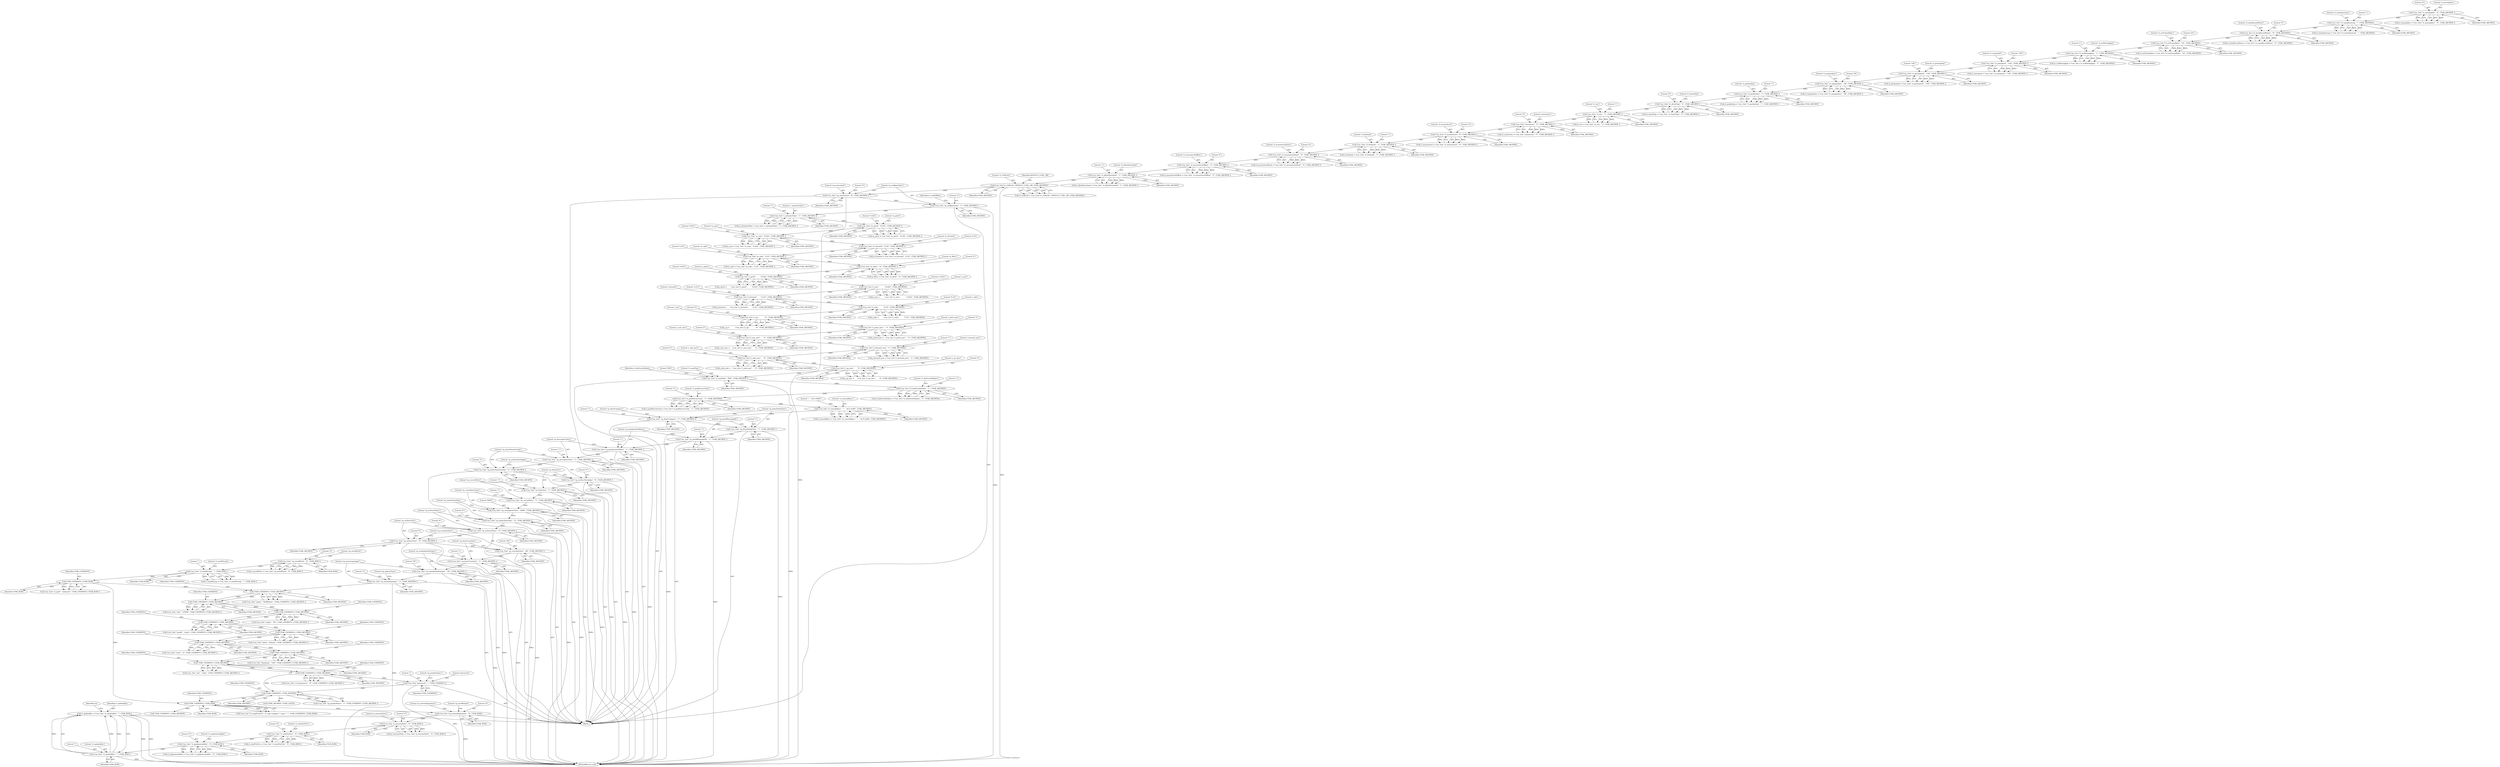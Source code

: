 digraph "0_OpenJK_b6ff2bcb1e4e6976d61e316175c6d7c99860fe20@API" {
"1000851" [label="(Call,cl_updatefiles = Cvar_Get( \"cl_updatefiles\", \"\", CVAR_ROM ))"];
"1000853" [label="(Call,Cvar_Get( \"cl_updatefiles\", \"\", CVAR_ROM ))"];
"1000847" [label="(Call,Cvar_Get( \"cl_updateavailable\", \"0\", CVAR_ROM ))"];
"1000829" [label="(Call,Cvar_Get( \"cl_waitForFire\", \"0\", CVAR_ROM ))"];
"1000823" [label="(Call,Cvar_Get( \"g_missionStats\", \"0\", CVAR_ROM ))"];
"1000811" [label="(Call,Cvar_Get (\"cg_stereoSeparation\", \"0\", CVAR_ROM))"];
"1000798" [label="(Call,CVAR_USERINFO | CVAR_ROM)"];
"1000718" [label="(Call,CVAR_USERINFO | CVAR_ARCHIVE)"];
"1000711" [label="(Call,Cvar_Get( \"password\", \"\", CVAR_USERINFO ))"];
"1000708" [label="(Call,CVAR_USERINFO | CVAR_ARCHIVE)"];
"1000702" [label="(Call,CVAR_USERINFO | CVAR_ARCHIVE)"];
"1000696" [label="(Call,CVAR_USERINFO | CVAR_ARCHIVE)"];
"1000690" [label="(Call,CVAR_USERINFO | CVAR_ARCHIVE)"];
"1000684" [label="(Call,CVAR_USERINFO | CVAR_ARCHIVE)"];
"1000678" [label="(Call,CVAR_USERINFO | CVAR_ARCHIVE)"];
"1000672" [label="(Call,CVAR_USERINFO | CVAR_ARCHIVE)"];
"1000666" [label="(Call,CVAR_USERINFO | CVAR_ARCHIVE)"];
"1000658" [label="(Call,CVAR_USERINFO | CVAR_ARCHIVE)"];
"1000552" [label="(Call,CVAR_USERINFO | CVAR_ROM)"];
"1000533" [label="(Call,Cvar_Get( \"cl_motdString\", \"\", CVAR_ROM ))"];
"1000396" [label="(Call,Cvar_Get( \"cg_recoilPitch\", \"0\", CVAR_ROM ))"];
"1000631" [label="(Call,Cvar_Get( \"cg_zoomstepsniper\", \"2\", CVAR_ARCHIVE ))"];
"1000627" [label="(Call,Cvar_Get( \"cg_zoomDefaultSniper\", \"20\", CVAR_ARCHIVE ))"];
"1000623" [label="(Call,Cvar_Get( \"cg_drawCrosshair\", \"1\", CVAR_ARCHIVE ))"];
"1000619" [label="(Call,Cvar_Get( \"cg_crosshairSize\", \"48\", CVAR_ARCHIVE ))"];
"1000615" [label="(Call,Cvar_Get( \"cg_noVoiceText\", \"0\", CVAR_ARCHIVE ))"];
"1000611" [label="(Call,Cvar_Get( \"cg_noVoiceChats\", \"0\", CVAR_ARCHIVE ))"];
"1000607" [label="(Call,Cvar_Get( \"cg_teamChatsOnly\", \"0\", CVAR_ARCHIVE ))"];
"1000603" [label="(Call,Cvar_Get( \"cg_voiceSpriteTime\", \"6000\", CVAR_ARCHIVE ))"];
"1000599" [label="(Call,Cvar_Get( \"cg_cursorHints\", \"1\", CVAR_ARCHIVE ))"];
"1000595" [label="(Call,Cvar_Get( \"cg_drawGun\", \"1\", CVAR_ARCHIVE ))"];
"1000591" [label="(Call,Cvar_Get( \"cg_uselessNostalgia\", \"0\", CVAR_ARCHIVE ))"];
"1000587" [label="(Call,Cvar_Get( \"cg_drawTeamOverlay\", \"2\", CVAR_ARCHIVE ))"];
"1000583" [label="(Call,Cvar_Get( \"cg_descriptiveText\", \"1\", CVAR_ARCHIVE ))"];
"1000579" [label="(Call,Cvar_Get( \"cg_popupLimboMenu\", \"1\", CVAR_ARCHIVE ))"];
"1000575" [label="(Call,Cvar_Get( \"cg_quickMessageAlt\", \"1\", CVAR_ARCHIVE ))"];
"1000571" [label="(Call,Cvar_Get( \"cg_drawNotifyText\", \"1\", CVAR_ARCHIVE ))"];
"1000567" [label="(Call,Cvar_Get( \"cg_drawCompass\", \"1\", CVAR_ARCHIVE ))"];
"1000563" [label="(Call,Cvar_Get( \"cl_consoleKeys\", \"~ ` 0x7e 0x60\", CVAR_ARCHIVE))"];
"1000557" [label="(Call,Cvar_Get (\"cl_guidServerUniq\", \"1\", CVAR_ARCHIVE))"];
"1000543" [label="(Call,Cvar_Get (\"cl_lanForcePackets\", \"1\", CVAR_ARCHIVE))"];
"1000537" [label="(Call,Cvar_Get( \"cl_maxPing\", \"800\", CVAR_ARCHIVE ))"];
"1000492" [label="(Call,Cvar_Get (\"j_up_axis\",      \"4\", CVAR_ARCHIVE))"];
"1000486" [label="(Call,Cvar_Get (\"j_side_axis\",    \"0\", CVAR_ARCHIVE))"];
"1000480" [label="(Call,Cvar_Get (\"j_forward_axis\", \"1\", CVAR_ARCHIVE))"];
"1000474" [label="(Call,Cvar_Get (\"j_yaw_axis\",     \"2\", CVAR_ARCHIVE))"];
"1000468" [label="(Call,Cvar_Get (\"j_pitch_axis\",   \"3\", CVAR_ARCHIVE))"];
"1000462" [label="(Call,Cvar_Get (\"j_up\",           \"0\", CVAR_ARCHIVE))"];
"1000456" [label="(Call,Cvar_Get (\"j_side\",         \"0.25\", CVAR_ARCHIVE))"];
"1000450" [label="(Call,Cvar_Get (\"j_forward\",      \"-0.25\", CVAR_ARCHIVE))"];
"1000444" [label="(Call,Cvar_Get (\"j_yaw\",          \"-0.022\", CVAR_ARCHIVE))"];
"1000438" [label="(Call,Cvar_Get (\"j_pitch\",        \"0.022\", CVAR_ARCHIVE))"];
"1000432" [label="(Call,Cvar_Get( \"m_filter\", \"0\", CVAR_ARCHIVE ))"];
"1000426" [label="(Call,Cvar_Get( \"m_side\", \"0.25\", CVAR_ARCHIVE ))"];
"1000420" [label="(Call,Cvar_Get( \"m_forward\", \"0.25\", CVAR_ARCHIVE ))"];
"1000414" [label="(Call,Cvar_Get( \"m_yaw\", \"0.022\", CVAR_ARCHIVE ))"];
"1000408" [label="(Call,Cvar_Get( \"m_pitch\", \"0.022\", CVAR_ARCHIVE ))"];
"1000384" [label="(Call,Cvar_Get( \"r_inGameVideo\", \"1\", CVAR_ARCHIVE ))"];
"1000372" [label="(Call,Cvar_Get( \"cg_wolfparticles\", \"1\", CVAR_ARCHIVE ))"];
"1000368" [label="(Call,Cvar_Get( \"cg_autoswitch\", \"0\", CVAR_ARCHIVE ))"];
"1000364" [label="(Call,Cvar_Get(\"cl_cURLLib\", DEFAULT_CURL_LIB, CVAR_ARCHIVE))"];
"1000358" [label="(Call,Cvar_Get( \"cl_allowDownload\", \"1\", CVAR_ARCHIVE ))"];
"1000341" [label="(Call,Cvar_Get( \"cl_mouseAccelOffset\", \"5\", CVAR_ARCHIVE ))"];
"1000335" [label="(Call,Cvar_Get( \"cl_mouseAccelStyle\", \"0\", CVAR_ARCHIVE ))"];
"1000329" [label="(Call,Cvar_Get( \"cl_freelook\", \"1\", CVAR_ARCHIVE ))"];
"1000323" [label="(Call,Cvar_Get( \"cl_mouseAccel\", \"0\", CVAR_ARCHIVE ))"];
"1000317" [label="(Call,Cvar_Get( \"sensitivity\", \"5\", CVAR_ARCHIVE ))"];
"1000311" [label="(Call,Cvar_Get( \"cl_run\", \"1\", CVAR_ARCHIVE ))"];
"1000305" [label="(Call,Cvar_Get( \"cl_showPing\", \"0\", CVAR_ARCHIVE ))"];
"1000299" [label="(Call,Cvar_Get( \"cl_packetdup\", \"1\", CVAR_ARCHIVE ))"];
"1000293" [label="(Call,Cvar_Get( \"cl_maxpackets\", \"38\", CVAR_ARCHIVE ))"];
"1000281" [label="(Call,Cvar_Get( \"cl_pitchspeed\", \"140\", CVAR_ARCHIVE ))"];
"1000275" [label="(Call,Cvar_Get( \"cl_yawspeed\", \"140\", CVAR_ARCHIVE ))"];
"1000251" [label="(Call,Cvar_Get (\"cl_aviMotionJpeg\", \"1\", CVAR_ARCHIVE))"];
"1000245" [label="(Call,Cvar_Get (\"cl_aviFrameRate\", \"25\", CVAR_ARCHIVE))"];
"1000239" [label="(Call,Cvar_Get (\"cl_autoRecordDemo\", \"0\", CVAR_ARCHIVE))"];
"1000233" [label="(Call,Cvar_Get (\"cl_timedemoLog\", \"\", CVAR_ARCHIVE))"];
"1000149" [label="(Call,Cvar_Get( \"cl_autoupdate\", \"0\", CVAR_ARCHIVE ))"];
"1000432" [label="(Call,Cvar_Get( \"m_filter\", \"0\", CVAR_ARCHIVE ))"];
"1000433" [label="(Literal,\"m_filter\")"];
"1000307" [label="(Literal,\"0\")"];
"1000823" [label="(Call,Cvar_Get( \"g_missionStats\", \"0\", CVAR_ROM ))"];
"1000365" [label="(Literal,\"cl_cURLLib\")"];
"1000588" [label="(Literal,\"cg_drawTeamOverlay\")"];
"1000693" [label="(Call,Cvar_Get( \"handicap\", \"100\", CVAR_USERINFO | CVAR_ARCHIVE ))"];
"1000387" [label="(Identifier,CVAR_ARCHIVE)"];
"1000829" [label="(Call,Cvar_Get( \"cl_waitForFire\", \"0\", CVAR_ROM ))"];
"1000254" [label="(Identifier,CVAR_ARCHIVE)"];
"1000243" [label="(Call,cl_aviFrameRate = Cvar_Get (\"cl_aviFrameRate\", \"25\", CVAR_ARCHIVE))"];
"1000541" [label="(Call,cl_lanForcePackets = Cvar_Get (\"cl_lanForcePackets\", \"1\", CVAR_ARCHIVE))"];
"1000377" [label="(Identifier,cl_conXOffset)"];
"1000297" [label="(Call,cl_packetdup = Cvar_Get( \"cl_packetdup\", \"1\", CVAR_ARCHIVE ))"];
"1000847" [label="(Call,Cvar_Get( \"cl_updateavailable\", \"0\", CVAR_ROM ))"];
"1000477" [label="(Identifier,CVAR_ARCHIVE)"];
"1000636" [label="(Literal,\"mp_playerType\")"];
"1000545" [label="(Literal,\"1\")"];
"1000475" [label="(Literal,\"j_yaw_axis\")"];
"1000314" [label="(Identifier,CVAR_ARCHIVE)"];
"1000281" [label="(Call,Cvar_Get( \"cl_pitchspeed\", \"140\", CVAR_ARCHIVE ))"];
"1000790" [label="(Call,Cvar_Get (\"cl_voipProtocol\", cl_voip->integer ? \"opus\" : \"\", CVAR_USERINFO | CVAR_ROM))"];
"1000251" [label="(Call,Cvar_Get (\"cl_aviMotionJpeg\", \"1\", CVAR_ARCHIVE))"];
"1000629" [label="(Literal,\"20\")"];
"1000697" [label="(Identifier,CVAR_USERINFO)"];
"1000478" [label="(Call,j_forward_axis = Cvar_Get (\"j_forward_axis\", \"1\", CVAR_ARCHIVE))"];
"1000589" [label="(Literal,\"2\")"];
"1000435" [label="(Identifier,CVAR_ARCHIVE)"];
"1000273" [label="(Call,cl_yawspeed = Cvar_Get( \"cl_yawspeed\", \"140\", CVAR_ARCHIVE ))"];
"1000306" [label="(Literal,\"cl_showPing\")"];
"1000666" [label="(Call,CVAR_USERINFO | CVAR_ARCHIVE)"];
"1000854" [label="(Literal,\"cl_updatefiles\")"];
"1000552" [label="(Call,CVAR_USERINFO | CVAR_ROM)"];
"1000845" [label="(Call,cl_updateavailable = Cvar_Get( \"cl_updateavailable\", \"0\", CVAR_ROM ))"];
"1000626" [label="(Identifier,CVAR_ARCHIVE)"];
"1000284" [label="(Identifier,CVAR_ARCHIVE)"];
"1000386" [label="(Literal,\"1\")"];
"1000236" [label="(Identifier,CVAR_ARCHIVE)"];
"1000558" [label="(Literal,\"cl_guidServerUniq\")"];
"1000559" [label="(Literal,\"1\")"];
"1000489" [label="(Identifier,CVAR_ARCHIVE)"];
"1000594" [label="(Identifier,CVAR_ARCHIVE)"];
"1000488" [label="(Literal,\"0\")"];
"1000622" [label="(Identifier,CVAR_ARCHIVE)"];
"1000283" [label="(Literal,\"140\")"];
"1000460" [label="(Call,j_up =           Cvar_Get (\"j_up\",           \"0\", CVAR_ARCHIVE))"];
"1000339" [label="(Call,cl_mouseAccelOffset = Cvar_Get( \"cl_mouseAccelOffset\", \"5\", CVAR_ARCHIVE ))"];
"1000482" [label="(Literal,\"1\")"];
"1000699" [label="(Call,Cvar_Get( \"sex\", \"male\", CVAR_USERINFO | CVAR_ARCHIVE ))"];
"1000294" [label="(Literal,\"cl_maxpackets\")"];
"1000370" [label="(Literal,\"0\")"];
"1000698" [label="(Identifier,CVAR_ARCHIVE)"];
"1000373" [label="(Literal,\"cg_wolfparticles\")"];
"1000607" [label="(Call,Cvar_Get( \"cg_teamChatsOnly\", \"0\", CVAR_ARCHIVE ))"];
"1000231" [label="(Call,cl_timedemoLog = Cvar_Get (\"cl_timedemoLog\", \"\", CVAR_ARCHIVE))"];
"1000617" [label="(Literal,\"0\")"];
"1000417" [label="(Identifier,CVAR_ARCHIVE)"];
"1000245" [label="(Call,Cvar_Get (\"cl_aviFrameRate\", \"25\", CVAR_ARCHIVE))"];
"1000429" [label="(Identifier,CVAR_ARCHIVE)"];
"1000586" [label="(Identifier,CVAR_ARCHIVE)"];
"1000278" [label="(Identifier,CVAR_ARCHIVE)"];
"1000816" [label="(Literal,\"cg_autoReload\")"];
"1000549" [label="(Call,Cvar_Get( \"cl_guid\", \"unknown\", CVAR_USERINFO | CVAR_ROM ))"];
"1000246" [label="(Literal,\"cl_aviFrameRate\")"];
"1000539" [label="(Literal,\"800\")"];
"1000614" [label="(Identifier,CVAR_ARCHIVE)"];
"1000591" [label="(Call,Cvar_Get( \"cg_uselessNostalgia\", \"0\", CVAR_ARCHIVE ))"];
"1000483" [label="(Identifier,CVAR_ARCHIVE)"];
"1000659" [label="(Identifier,CVAR_USERINFO)"];
"1000620" [label="(Literal,\"cg_crosshairSize\")"];
"1000276" [label="(Literal,\"cl_yawspeed\")"];
"1000374" [label="(Literal,\"1\")"];
"1000282" [label="(Literal,\"cl_pitchspeed\")"];
"1000410" [label="(Literal,\"0.022\")"];
"1000571" [label="(Call,Cvar_Get( \"cg_drawNotifyText\", \"1\", CVAR_ARCHIVE ))"];
"1000358" [label="(Call,Cvar_Get( \"cl_allowDownload\", \"1\", CVAR_ARCHIVE ))"];
"1000418" [label="(Call,m_forward = Cvar_Get( \"m_forward\", \"0.25\", CVAR_ARCHIVE ))"];
"1000463" [label="(Literal,\"j_up\")"];
"1000468" [label="(Call,Cvar_Get (\"j_pitch_axis\",   \"3\", CVAR_ARCHIVE))"];
"1000319" [label="(Literal,\"5\")"];
"1000585" [label="(Literal,\"1\")"];
"1000615" [label="(Call,Cvar_Get( \"cg_noVoiceText\", \"0\", CVAR_ARCHIVE ))"];
"1000344" [label="(Identifier,CVAR_ARCHIVE)"];
"1000679" [label="(Identifier,CVAR_USERINFO)"];
"1000495" [label="(Identifier,CVAR_ARCHIVE)"];
"1000569" [label="(Literal,\"1\")"];
"1000605" [label="(Literal,\"6000\")"];
"1000686" [label="(Identifier,CVAR_ARCHIVE)"];
"1000855" [label="(Literal,\"\")"];
"1000577" [label="(Literal,\"1\")"];
"1000672" [label="(Call,CVAR_USERINFO | CVAR_ARCHIVE)"];
"1000621" [label="(Literal,\"48\")"];
"1000324" [label="(Literal,\"cl_mouseAccel\")"];
"1000295" [label="(Literal,\"38\")"];
"1000687" [label="(Call,Cvar_Get( \"color\", \"4\", CVAR_USERINFO | CVAR_ARCHIVE ))"];
"1000726" [label="(Call,CVAR_ARCHIVE | CVAR_LATCH)"];
"1000327" [label="(Call,cl_freelook = Cvar_Get( \"cl_freelook\", \"1\", CVAR_ARCHIVE ))"];
"1000799" [label="(Identifier,CVAR_USERINFO)"];
"1000440" [label="(Literal,\"0.022\")"];
"1000233" [label="(Call,Cvar_Get (\"cl_timedemoLog\", \"\", CVAR_ARCHIVE))"];
"1000152" [label="(Identifier,CVAR_ARCHIVE)"];
"1000302" [label="(Identifier,CVAR_ARCHIVE)"];
"1000821" [label="(Call,cl_missionStats = Cvar_Get( \"g_missionStats\", \"0\", CVAR_ROM ))"];
"1000296" [label="(Identifier,CVAR_ARCHIVE)"];
"1000566" [label="(Identifier,CVAR_ARCHIVE)"];
"1000335" [label="(Call,Cvar_Get( \"cl_mouseAccelStyle\", \"0\", CVAR_ARCHIVE ))"];
"1000531" [label="(Call,cl_motdString = Cvar_Get( \"cl_motdString\", \"\", CVAR_ROM ))"];
"1000336" [label="(Literal,\"cl_mouseAccelStyle\")"];
"1000813" [label="(Literal,\"0\")"];
"1000608" [label="(Literal,\"cg_teamChatsOnly\")"];
"1000561" [label="(Call,cl_consoleKeys = Cvar_Get( \"cl_consoleKeys\", \"~ ` 0x7e 0x60\", CVAR_ARCHIVE))"];
"1000486" [label="(Call,Cvar_Get (\"j_side_axis\",    \"0\", CVAR_ARCHIVE))"];
"1001026" [label="(MethodReturn,void)"];
"1000326" [label="(Identifier,CVAR_ARCHIVE)"];
"1000382" [label="(Call,cl_inGameVideo = Cvar_Get( \"r_inGameVideo\", \"1\", CVAR_ARCHIVE ))"];
"1000234" [label="(Literal,\"cl_timedemoLog\")"];
"1000318" [label="(Literal,\"sensitivity\")"];
"1000596" [label="(Literal,\"cg_drawGun\")"];
"1000708" [label="(Call,CVAR_USERINFO | CVAR_ARCHIVE)"];
"1000831" [label="(Literal,\"0\")"];
"1000375" [label="(Identifier,CVAR_ARCHIVE)"];
"1000323" [label="(Call,Cvar_Get( \"cl_mouseAccel\", \"0\", CVAR_ARCHIVE ))"];
"1000414" [label="(Call,Cvar_Get( \"m_yaw\", \"0.022\", CVAR_ARCHIVE ))"];
"1000555" [label="(Call,cl_guidServerUniq = Cvar_Get (\"cl_guidServerUniq\", \"1\", CVAR_ARCHIVE))"];
"1000609" [label="(Literal,\"0\")"];
"1000474" [label="(Call,Cvar_Get (\"j_yaw_axis\",     \"2\", CVAR_ARCHIVE))"];
"1000342" [label="(Literal,\"cl_mouseAccelOffset\")"];
"1000633" [label="(Literal,\"2\")"];
"1000360" [label="(Literal,\"1\")"];
"1000416" [label="(Literal,\"0.022\")"];
"1000613" [label="(Literal,\"0\")"];
"1000299" [label="(Call,Cvar_Get( \"cl_packetdup\", \"1\", CVAR_ARCHIVE ))"];
"1000240" [label="(Literal,\"cl_autoRecordDemo\")"];
"1000827" [label="(Call,cl_waitForFire = Cvar_Get( \"cl_waitForFire\", \"0\", CVAR_ROM ))"];
"1000235" [label="(Literal,\"\")"];
"1000399" [label="(Identifier,CVAR_ROM)"];
"1000472" [label="(Call,j_yaw_axis =     Cvar_Get (\"j_yaw_axis\",     \"2\", CVAR_ARCHIVE))"];
"1000476" [label="(Literal,\"2\")"];
"1000458" [label="(Literal,\"0.25\")"];
"1000685" [label="(Identifier,CVAR_USERINFO)"];
"1000826" [label="(Identifier,CVAR_ROM)"];
"1000430" [label="(Call,m_filter = Cvar_Get( \"m_filter\", \"0\", CVAR_ARCHIVE ))"];
"1000804" [label="(Call,CVAR_USERINFO | CVAR_ARCHIVE)"];
"1000572" [label="(Literal,\"cg_drawNotifyText\")"];
"1000669" [label="(Call,Cvar_Get( \"snaps\", \"20\", CVAR_USERINFO | CVAR_ARCHIVE ))"];
"1000364" [label="(Call,Cvar_Get(\"cl_cURLLib\", DEFAULT_CURL_LIB, CVAR_ARCHIVE))"];
"1000492" [label="(Call,Cvar_Get (\"j_up_axis\",      \"4\", CVAR_ARCHIVE))"];
"1000438" [label="(Call,Cvar_Get (\"j_pitch\",        \"0.022\", CVAR_ARCHIVE))"];
"1000480" [label="(Call,Cvar_Get (\"j_forward_axis\", \"1\", CVAR_ARCHIVE))"];
"1000533" [label="(Call,Cvar_Get( \"cl_motdString\", \"\", CVAR_ROM ))"];
"1000453" [label="(Identifier,CVAR_ARCHIVE)"];
"1000493" [label="(Literal,\"j_up_axis\")"];
"1000619" [label="(Call,Cvar_Get( \"cg_crosshairSize\", \"48\", CVAR_ARCHIVE ))"];
"1000444" [label="(Call,Cvar_Get (\"j_yaw\",          \"-0.022\", CVAR_ARCHIVE))"];
"1000457" [label="(Literal,\"j_side\")"];
"1000469" [label="(Literal,\"j_pitch_axis\")"];
"1000632" [label="(Literal,\"cg_zoomstepsniper\")"];
"1000856" [label="(Identifier,CVAR_ROM)"];
"1000398" [label="(Literal,\"0\")"];
"1000702" [label="(Call,CVAR_USERINFO | CVAR_ARCHIVE)"];
"1000279" [label="(Call,cl_pitchspeed = Cvar_Get( \"cl_pitchspeed\", \"140\", CVAR_ARCHIVE ))"];
"1000368" [label="(Call,Cvar_Get( \"cg_autoswitch\", \"0\", CVAR_ARCHIVE ))"];
"1000612" [label="(Literal,\"cg_noVoiceChats\")"];
"1000439" [label="(Literal,\"j_pitch\")"];
"1000604" [label="(Literal,\"cg_voiceSpriteTime\")"];
"1000459" [label="(Identifier,CVAR_ARCHIVE)"];
"1000369" [label="(Literal,\"cg_autoswitch\")"];
"1000800" [label="(Identifier,CVAR_ROM)"];
"1000570" [label="(Identifier,CVAR_ARCHIVE)"];
"1000308" [label="(Identifier,CVAR_ARCHIVE)"];
"1000149" [label="(Call,Cvar_Get( \"cl_autoupdate\", \"0\", CVAR_ARCHIVE ))"];
"1000253" [label="(Literal,\"1\")"];
"1000291" [label="(Call,cl_maxpackets = Cvar_Get( \"cl_maxpackets\", \"38\", CVAR_ARCHIVE ))"];
"1000574" [label="(Identifier,CVAR_ARCHIVE)"];
"1000442" [label="(Call,j_yaw =          Cvar_Get (\"j_yaw\",          \"-0.022\", CVAR_ARCHIVE))"];
"1000565" [label="(Literal,\"~ ` 0x7e 0x60\")"];
"1000534" [label="(Literal,\"cl_motdString\")"];
"1000658" [label="(Call,CVAR_USERINFO | CVAR_ARCHIVE)"];
"1000247" [label="(Literal,\"25\")"];
"1000623" [label="(Call,Cvar_Get( \"cg_drawCrosshair\", \"1\", CVAR_ARCHIVE ))"];
"1000333" [label="(Call,cl_mouseAccelStyle = Cvar_Get( \"cl_mouseAccelStyle\", \"0\", CVAR_ARCHIVE ))"];
"1000811" [label="(Call,Cvar_Get (\"cg_stereoSeparation\", \"0\", CVAR_ROM))"];
"1000277" [label="(Literal,\"140\")"];
"1000330" [label="(Literal,\"cl_freelook\")"];
"1000718" [label="(Call,CVAR_USERINFO | CVAR_ARCHIVE)"];
"1000634" [label="(Identifier,CVAR_ARCHIVE)"];
"1000825" [label="(Literal,\"0\")"];
"1000415" [label="(Literal,\"m_yaw\")"];
"1000406" [label="(Call,m_pitch = Cvar_Get( \"m_pitch\", \"0.022\", CVAR_ARCHIVE ))"];
"1000300" [label="(Literal,\"cl_packetdup\")"];
"1000624" [label="(Literal,\"cg_drawCrosshair\")"];
"1000356" [label="(Call,cl_allowDownload = Cvar_Get( \"cl_allowDownload\", \"1\", CVAR_ARCHIVE ))"];
"1000242" [label="(Identifier,CVAR_ARCHIVE)"];
"1000301" [label="(Literal,\"1\")"];
"1000611" [label="(Call,Cvar_Get( \"cg_noVoiceChats\", \"0\", CVAR_ARCHIVE ))"];
"1000538" [label="(Literal,\"cl_maxPing\")"];
"1000321" [label="(Call,cl_mouseAccel = Cvar_Get( \"cl_mouseAccel\", \"0\", CVAR_ARCHIVE ))"];
"1000603" [label="(Call,Cvar_Get( \"cg_voiceSpriteTime\", \"6000\", CVAR_ARCHIVE ))"];
"1000573" [label="(Literal,\"1\")"];
"1000409" [label="(Literal,\"m_pitch\")"];
"1000600" [label="(Literal,\"cg_cursorHints\")"];
"1000248" [label="(Identifier,CVAR_ARCHIVE)"];
"1000678" [label="(Call,CVAR_USERINFO | CVAR_ARCHIVE)"];
"1000592" [label="(Literal,\"cg_uselessNostalgia\")"];
"1000716" [label="(Literal,\"cg_predictItems\")"];
"1000362" [label="(Call,cl_cURLLib = Cvar_Get(\"cl_cURLLib\", DEFAULT_CURL_LIB, CVAR_ARCHIVE))"];
"1000684" [label="(Call,CVAR_USERINFO | CVAR_ARCHIVE)"];
"1000696" [label="(Call,CVAR_USERINFO | CVAR_ARCHIVE)"];
"1000712" [label="(Literal,\"password\")"];
"1000597" [label="(Literal,\"1\")"];
"1000704" [label="(Identifier,CVAR_ARCHIVE)"];
"1000535" [label="(Literal,\"\")"];
"1000367" [label="(Identifier,CVAR_ARCHIVE)"];
"1000371" [label="(Identifier,CVAR_ARCHIVE)"];
"1000331" [label="(Literal,\"1\")"];
"1000673" [label="(Identifier,CVAR_USERINFO)"];
"1000581" [label="(Literal,\"1\")"];
"1000384" [label="(Call,Cvar_Get( \"r_inGameVideo\", \"1\", CVAR_ARCHIVE ))"];
"1000628" [label="(Literal,\"cg_zoomDefaultSniper\")"];
"1000719" [label="(Identifier,CVAR_USERINFO)"];
"1000720" [label="(Identifier,CVAR_ARCHIVE)"];
"1000470" [label="(Literal,\"3\")"];
"1000428" [label="(Literal,\"0.25\")"];
"1000385" [label="(Literal,\"r_inGameVideo\")"];
"1000315" [label="(Call,cl_sensitivity = Cvar_Get( \"sensitivity\", \"5\", CVAR_ARCHIVE ))"];
"1000447" [label="(Identifier,CVAR_ARCHIVE)"];
"1000436" [label="(Call,j_pitch =        Cvar_Get (\"j_pitch\",        \"0.022\", CVAR_ARCHIVE))"];
"1000554" [label="(Identifier,CVAR_ROM)"];
"1000252" [label="(Literal,\"cl_aviMotionJpeg\")"];
"1000580" [label="(Literal,\"cg_popupLimboMenu\")"];
"1000421" [label="(Literal,\"m_forward\")"];
"1000151" [label="(Literal,\"0\")"];
"1000690" [label="(Call,CVAR_USERINFO | CVAR_ARCHIVE)"];
"1000394" [label="(Call,cl_recoilPitch = Cvar_Get( \"cg_recoilPitch\", \"0\", CVAR_ROM ))"];
"1000466" [label="(Call,j_pitch_axis =   Cvar_Get (\"j_pitch_axis\",   \"3\", CVAR_ARCHIVE))"];
"1000451" [label="(Literal,\"j_forward\")"];
"1000627" [label="(Call,Cvar_Get( \"cg_zoomDefaultSniper\", \"20\", CVAR_ARCHIVE ))"];
"1000542" [label="(Identifier,cl_lanForcePackets)"];
"1000481" [label="(Literal,\"j_forward_axis\")"];
"1000412" [label="(Call,m_yaw = Cvar_Get( \"m_yaw\", \"0.022\", CVAR_ARCHIVE ))"];
"1000332" [label="(Identifier,CVAR_ARCHIVE)"];
"1000667" [label="(Identifier,CVAR_USERINFO)"];
"1000112" [label="(Block,)"];
"1000705" [label="(Call,Cvar_Get( \"cl_anonymous\", \"0\", CVAR_USERINFO | CVAR_ARCHIVE ))"];
"1000595" [label="(Call,Cvar_Get( \"cg_drawGun\", \"1\", CVAR_ARCHIVE ))"];
"1000557" [label="(Call,Cvar_Get (\"cl_guidServerUniq\", \"1\", CVAR_ARCHIVE))"];
"1000424" [label="(Call,m_side = Cvar_Get( \"m_side\", \"0.25\", CVAR_ARCHIVE ))"];
"1000343" [label="(Literal,\"5\")"];
"1000553" [label="(Identifier,CVAR_USERINFO)"];
"1000579" [label="(Call,Cvar_Get( \"cg_popupLimboMenu\", \"1\", CVAR_ARCHIVE ))"];
"1000249" [label="(Call,cl_aviMotionJpeg = Cvar_Get (\"cl_aviMotionJpeg\", \"1\", CVAR_ARCHIVE))"];
"1000397" [label="(Literal,\"cg_recoilPitch\")"];
"1000582" [label="(Identifier,CVAR_ARCHIVE)"];
"1000540" [label="(Identifier,CVAR_ARCHIVE)"];
"1000814" [label="(Identifier,CVAR_ROM)"];
"1000853" [label="(Call,Cvar_Get( \"cl_updatefiles\", \"\", CVAR_ROM ))"];
"1000325" [label="(Literal,\"0\")"];
"1000456" [label="(Call,Cvar_Get (\"j_side\",         \"0.25\", CVAR_ARCHIVE))"];
"1000312" [label="(Literal,\"cl_run\")"];
"1000832" [label="(Identifier,CVAR_ROM)"];
"1000602" [label="(Identifier,CVAR_ARCHIVE)"];
"1000462" [label="(Call,Cvar_Get (\"j_up\",           \"0\", CVAR_ARCHIVE))"];
"1000317" [label="(Call,Cvar_Get( \"sensitivity\", \"5\", CVAR_ARCHIVE ))"];
"1000660" [label="(Identifier,CVAR_ARCHIVE)"];
"1000576" [label="(Literal,\"cg_quickMessageAlt\")"];
"1000851" [label="(Call,cl_updatefiles = Cvar_Get( \"cl_updatefiles\", \"\", CVAR_ROM ))"];
"1000441" [label="(Identifier,CVAR_ARCHIVE)"];
"1000655" [label="(Call,Cvar_Get( \"name\", \"WolfPlayer\", CVAR_USERINFO | CVAR_ARCHIVE ))"];
"1000711" [label="(Call,Cvar_Get( \"password\", \"\", CVAR_USERINFO ))"];
"1000709" [label="(Identifier,CVAR_USERINFO)"];
"1000484" [label="(Call,j_side_axis =    Cvar_Get (\"j_side_axis\",    \"0\", CVAR_ARCHIVE))"];
"1000630" [label="(Identifier,CVAR_ARCHIVE)"];
"1000426" [label="(Call,Cvar_Get( \"m_side\", \"0.25\", CVAR_ARCHIVE ))"];
"1000824" [label="(Literal,\"g_missionStats\")"];
"1000625" [label="(Literal,\"1\")"];
"1000860" [label="(Identifier,cls)"];
"1000420" [label="(Call,Cvar_Get( \"m_forward\", \"0.25\", CVAR_ARCHIVE ))"];
"1000812" [label="(Literal,\"cg_stereoSeparation\")"];
"1000422" [label="(Literal,\"0.25\")"];
"1000490" [label="(Call,j_up_axis =      Cvar_Get (\"j_up_axis\",      \"4\", CVAR_ARCHIVE))"];
"1000606" [label="(Identifier,CVAR_ARCHIVE)"];
"1000564" [label="(Literal,\"cl_consoleKeys\")"];
"1000448" [label="(Call,j_forward =      Cvar_Get (\"j_forward\",      \"-0.25\", CVAR_ARCHIVE))"];
"1000537" [label="(Call,Cvar_Get( \"cl_maxPing\", \"800\", CVAR_ARCHIVE ))"];
"1000674" [label="(Identifier,CVAR_ARCHIVE)"];
"1000590" [label="(Identifier,CVAR_ARCHIVE)"];
"1000454" [label="(Call,j_side =         Cvar_Get (\"j_side\",         \"0.25\", CVAR_ARCHIVE))"];
"1000341" [label="(Call,Cvar_Get( \"cl_mouseAccelOffset\", \"5\", CVAR_ARCHIVE ))"];
"1000338" [label="(Identifier,CVAR_ARCHIVE)"];
"1000601" [label="(Literal,\"1\")"];
"1000668" [label="(Identifier,CVAR_ARCHIVE)"];
"1000434" [label="(Literal,\"0\")"];
"1000584" [label="(Literal,\"cg_descriptiveText\")"];
"1000568" [label="(Literal,\"cg_drawCompass\")"];
"1000471" [label="(Identifier,CVAR_ARCHIVE)"];
"1000852" [label="(Identifier,cl_updatefiles)"];
"1000427" [label="(Literal,\"m_side\")"];
"1000320" [label="(Identifier,CVAR_ARCHIVE)"];
"1000361" [label="(Identifier,CVAR_ARCHIVE)"];
"1000372" [label="(Call,Cvar_Get( \"cg_wolfparticles\", \"1\", CVAR_ARCHIVE ))"];
"1000452" [label="(Literal,\"-0.25\")"];
"1000147" [label="(Call,cl_autoupdate = Cvar_Get( \"cl_autoupdate\", \"0\", CVAR_ARCHIVE ))"];
"1000536" [label="(Identifier,CVAR_ROM)"];
"1000450" [label="(Call,Cvar_Get (\"j_forward\",      \"-0.25\", CVAR_ARCHIVE))"];
"1000691" [label="(Identifier,CVAR_USERINFO)"];
"1000710" [label="(Identifier,CVAR_ARCHIVE)"];
"1000241" [label="(Literal,\"0\")"];
"1000543" [label="(Call,Cvar_Get (\"cl_lanForcePackets\", \"1\", CVAR_ARCHIVE))"];
"1000563" [label="(Call,Cvar_Get( \"cl_consoleKeys\", \"~ ` 0x7e 0x60\", CVAR_ARCHIVE))"];
"1000408" [label="(Call,Cvar_Get( \"m_pitch\", \"0.022\", CVAR_ARCHIVE ))"];
"1000311" [label="(Call,Cvar_Get( \"cl_run\", \"1\", CVAR_ARCHIVE ))"];
"1000578" [label="(Identifier,CVAR_ARCHIVE)"];
"1000275" [label="(Call,Cvar_Get( \"cl_yawspeed\", \"140\", CVAR_ARCHIVE ))"];
"1000544" [label="(Literal,\"cl_lanForcePackets\")"];
"1000713" [label="(Literal,\"\")"];
"1000464" [label="(Literal,\"0\")"];
"1000610" [label="(Identifier,CVAR_ARCHIVE)"];
"1000337" [label="(Literal,\"0\")"];
"1000546" [label="(Identifier,CVAR_ARCHIVE)"];
"1000359" [label="(Literal,\"cl_allowDownload\")"];
"1000680" [label="(Identifier,CVAR_ARCHIVE)"];
"1000423" [label="(Identifier,CVAR_ARCHIVE)"];
"1000309" [label="(Call,cl_run = Cvar_Get( \"cl_run\", \"1\", CVAR_ARCHIVE ))"];
"1000587" [label="(Call,Cvar_Get( \"cg_drawTeamOverlay\", \"2\", CVAR_ARCHIVE ))"];
"1000849" [label="(Literal,\"0\")"];
"1000150" [label="(Literal,\"cl_autoupdate\")"];
"1000305" [label="(Call,Cvar_Get( \"cl_showPing\", \"0\", CVAR_ARCHIVE ))"];
"1000850" [label="(Identifier,CVAR_ROM)"];
"1000303" [label="(Call,cl_showPing = Cvar_Get( \"cl_showPing\", \"0\", CVAR_ARCHIVE ))"];
"1000446" [label="(Literal,\"-0.022\")"];
"1000583" [label="(Call,Cvar_Get( \"cg_descriptiveText\", \"1\", CVAR_ARCHIVE ))"];
"1000848" [label="(Literal,\"cl_updateavailable\")"];
"1000798" [label="(Call,CVAR_USERINFO | CVAR_ROM)"];
"1000593" [label="(Literal,\"0\")"];
"1000703" [label="(Identifier,CVAR_USERINFO)"];
"1000237" [label="(Call,cl_autoRecordDemo = Cvar_Get (\"cl_autoRecordDemo\", \"0\", CVAR_ARCHIVE))"];
"1000445" [label="(Literal,\"j_yaw\")"];
"1000631" [label="(Call,Cvar_Get( \"cg_zoomstepsniper\", \"2\", CVAR_ARCHIVE ))"];
"1000465" [label="(Identifier,CVAR_ARCHIVE)"];
"1000681" [label="(Call,Cvar_Get( \"head\", \"default\", CVAR_USERINFO | CVAR_ARCHIVE ))"];
"1000618" [label="(Identifier,CVAR_ARCHIVE)"];
"1000616" [label="(Literal,\"cg_noVoiceText\")"];
"1000494" [label="(Literal,\"4\")"];
"1000599" [label="(Call,Cvar_Get( \"cg_cursorHints\", \"1\", CVAR_ARCHIVE ))"];
"1000567" [label="(Call,Cvar_Get( \"cg_drawCompass\", \"1\", CVAR_ARCHIVE ))"];
"1000329" [label="(Call,Cvar_Get( \"cl_freelook\", \"1\", CVAR_ARCHIVE ))"];
"1000396" [label="(Call,Cvar_Get( \"cg_recoilPitch\", \"0\", CVAR_ROM ))"];
"1000714" [label="(Identifier,CVAR_USERINFO)"];
"1000313" [label="(Literal,\"1\")"];
"1000575" [label="(Call,Cvar_Get( \"cg_quickMessageAlt\", \"1\", CVAR_ARCHIVE ))"];
"1000663" [label="(Call,Cvar_Get( \"rate\", \"25000\", CVAR_USERINFO | CVAR_ARCHIVE ))"];
"1000560" [label="(Identifier,CVAR_ARCHIVE)"];
"1000293" [label="(Call,Cvar_Get( \"cl_maxpackets\", \"38\", CVAR_ARCHIVE ))"];
"1000830" [label="(Literal,\"cl_waitForFire\")"];
"1000692" [label="(Identifier,CVAR_ARCHIVE)"];
"1000366" [label="(Identifier,DEFAULT_CURL_LIB)"];
"1000239" [label="(Call,Cvar_Get (\"cl_autoRecordDemo\", \"0\", CVAR_ARCHIVE))"];
"1000715" [label="(Call,Cvar_Get( \"cg_predictItems\", \"1\", CVAR_USERINFO | CVAR_ARCHIVE ))"];
"1000675" [label="(Call,Cvar_Get( \"model\", \"multi\", CVAR_USERINFO | CVAR_ARCHIVE ))"];
"1000487" [label="(Literal,\"j_side_axis\")"];
"1000598" [label="(Identifier,CVAR_ARCHIVE)"];
"1000411" [label="(Identifier,CVAR_ARCHIVE)"];
"1000851" -> "1000112"  [label="AST: "];
"1000851" -> "1000853"  [label="CFG: "];
"1000852" -> "1000851"  [label="AST: "];
"1000853" -> "1000851"  [label="AST: "];
"1000860" -> "1000851"  [label="CFG: "];
"1000851" -> "1001026"  [label="DDG: "];
"1000851" -> "1001026"  [label="DDG: "];
"1000853" -> "1000851"  [label="DDG: "];
"1000853" -> "1000851"  [label="DDG: "];
"1000853" -> "1000851"  [label="DDG: "];
"1000853" -> "1000856"  [label="CFG: "];
"1000854" -> "1000853"  [label="AST: "];
"1000855" -> "1000853"  [label="AST: "];
"1000856" -> "1000853"  [label="AST: "];
"1000853" -> "1001026"  [label="DDG: "];
"1000847" -> "1000853"  [label="DDG: "];
"1000847" -> "1000845"  [label="AST: "];
"1000847" -> "1000850"  [label="CFG: "];
"1000848" -> "1000847"  [label="AST: "];
"1000849" -> "1000847"  [label="AST: "];
"1000850" -> "1000847"  [label="AST: "];
"1000845" -> "1000847"  [label="CFG: "];
"1000847" -> "1000845"  [label="DDG: "];
"1000847" -> "1000845"  [label="DDG: "];
"1000847" -> "1000845"  [label="DDG: "];
"1000829" -> "1000847"  [label="DDG: "];
"1000829" -> "1000827"  [label="AST: "];
"1000829" -> "1000832"  [label="CFG: "];
"1000830" -> "1000829"  [label="AST: "];
"1000831" -> "1000829"  [label="AST: "];
"1000832" -> "1000829"  [label="AST: "];
"1000827" -> "1000829"  [label="CFG: "];
"1000829" -> "1000827"  [label="DDG: "];
"1000829" -> "1000827"  [label="DDG: "];
"1000829" -> "1000827"  [label="DDG: "];
"1000823" -> "1000829"  [label="DDG: "];
"1000823" -> "1000821"  [label="AST: "];
"1000823" -> "1000826"  [label="CFG: "];
"1000824" -> "1000823"  [label="AST: "];
"1000825" -> "1000823"  [label="AST: "];
"1000826" -> "1000823"  [label="AST: "];
"1000821" -> "1000823"  [label="CFG: "];
"1000823" -> "1000821"  [label="DDG: "];
"1000823" -> "1000821"  [label="DDG: "];
"1000823" -> "1000821"  [label="DDG: "];
"1000811" -> "1000823"  [label="DDG: "];
"1000811" -> "1000112"  [label="AST: "];
"1000811" -> "1000814"  [label="CFG: "];
"1000812" -> "1000811"  [label="AST: "];
"1000813" -> "1000811"  [label="AST: "];
"1000814" -> "1000811"  [label="AST: "];
"1000816" -> "1000811"  [label="CFG: "];
"1000811" -> "1001026"  [label="DDG: "];
"1000798" -> "1000811"  [label="DDG: "];
"1000798" -> "1000790"  [label="AST: "];
"1000798" -> "1000800"  [label="CFG: "];
"1000799" -> "1000798"  [label="AST: "];
"1000800" -> "1000798"  [label="AST: "];
"1000790" -> "1000798"  [label="CFG: "];
"1000798" -> "1000790"  [label="DDG: "];
"1000798" -> "1000790"  [label="DDG: "];
"1000718" -> "1000798"  [label="DDG: "];
"1000552" -> "1000798"  [label="DDG: "];
"1000798" -> "1000804"  [label="DDG: "];
"1000718" -> "1000715"  [label="AST: "];
"1000718" -> "1000720"  [label="CFG: "];
"1000719" -> "1000718"  [label="AST: "];
"1000720" -> "1000718"  [label="AST: "];
"1000715" -> "1000718"  [label="CFG: "];
"1000718" -> "1000715"  [label="DDG: "];
"1000718" -> "1000715"  [label="DDG: "];
"1000711" -> "1000718"  [label="DDG: "];
"1000708" -> "1000718"  [label="DDG: "];
"1000718" -> "1000726"  [label="DDG: "];
"1000711" -> "1000112"  [label="AST: "];
"1000711" -> "1000714"  [label="CFG: "];
"1000712" -> "1000711"  [label="AST: "];
"1000713" -> "1000711"  [label="AST: "];
"1000714" -> "1000711"  [label="AST: "];
"1000716" -> "1000711"  [label="CFG: "];
"1000711" -> "1001026"  [label="DDG: "];
"1000708" -> "1000711"  [label="DDG: "];
"1000708" -> "1000705"  [label="AST: "];
"1000708" -> "1000710"  [label="CFG: "];
"1000709" -> "1000708"  [label="AST: "];
"1000710" -> "1000708"  [label="AST: "];
"1000705" -> "1000708"  [label="CFG: "];
"1000708" -> "1000705"  [label="DDG: "];
"1000708" -> "1000705"  [label="DDG: "];
"1000702" -> "1000708"  [label="DDG: "];
"1000702" -> "1000708"  [label="DDG: "];
"1000702" -> "1000699"  [label="AST: "];
"1000702" -> "1000704"  [label="CFG: "];
"1000703" -> "1000702"  [label="AST: "];
"1000704" -> "1000702"  [label="AST: "];
"1000699" -> "1000702"  [label="CFG: "];
"1000702" -> "1000699"  [label="DDG: "];
"1000702" -> "1000699"  [label="DDG: "];
"1000696" -> "1000702"  [label="DDG: "];
"1000696" -> "1000702"  [label="DDG: "];
"1000696" -> "1000693"  [label="AST: "];
"1000696" -> "1000698"  [label="CFG: "];
"1000697" -> "1000696"  [label="AST: "];
"1000698" -> "1000696"  [label="AST: "];
"1000693" -> "1000696"  [label="CFG: "];
"1000696" -> "1000693"  [label="DDG: "];
"1000696" -> "1000693"  [label="DDG: "];
"1000690" -> "1000696"  [label="DDG: "];
"1000690" -> "1000696"  [label="DDG: "];
"1000690" -> "1000687"  [label="AST: "];
"1000690" -> "1000692"  [label="CFG: "];
"1000691" -> "1000690"  [label="AST: "];
"1000692" -> "1000690"  [label="AST: "];
"1000687" -> "1000690"  [label="CFG: "];
"1000690" -> "1000687"  [label="DDG: "];
"1000690" -> "1000687"  [label="DDG: "];
"1000684" -> "1000690"  [label="DDG: "];
"1000684" -> "1000690"  [label="DDG: "];
"1000684" -> "1000681"  [label="AST: "];
"1000684" -> "1000686"  [label="CFG: "];
"1000685" -> "1000684"  [label="AST: "];
"1000686" -> "1000684"  [label="AST: "];
"1000681" -> "1000684"  [label="CFG: "];
"1000684" -> "1000681"  [label="DDG: "];
"1000684" -> "1000681"  [label="DDG: "];
"1000678" -> "1000684"  [label="DDG: "];
"1000678" -> "1000684"  [label="DDG: "];
"1000678" -> "1000675"  [label="AST: "];
"1000678" -> "1000680"  [label="CFG: "];
"1000679" -> "1000678"  [label="AST: "];
"1000680" -> "1000678"  [label="AST: "];
"1000675" -> "1000678"  [label="CFG: "];
"1000678" -> "1000675"  [label="DDG: "];
"1000678" -> "1000675"  [label="DDG: "];
"1000672" -> "1000678"  [label="DDG: "];
"1000672" -> "1000678"  [label="DDG: "];
"1000672" -> "1000669"  [label="AST: "];
"1000672" -> "1000674"  [label="CFG: "];
"1000673" -> "1000672"  [label="AST: "];
"1000674" -> "1000672"  [label="AST: "];
"1000669" -> "1000672"  [label="CFG: "];
"1000672" -> "1000669"  [label="DDG: "];
"1000672" -> "1000669"  [label="DDG: "];
"1000666" -> "1000672"  [label="DDG: "];
"1000666" -> "1000672"  [label="DDG: "];
"1000666" -> "1000663"  [label="AST: "];
"1000666" -> "1000668"  [label="CFG: "];
"1000667" -> "1000666"  [label="AST: "];
"1000668" -> "1000666"  [label="AST: "];
"1000663" -> "1000666"  [label="CFG: "];
"1000666" -> "1000663"  [label="DDG: "];
"1000666" -> "1000663"  [label="DDG: "];
"1000658" -> "1000666"  [label="DDG: "];
"1000658" -> "1000666"  [label="DDG: "];
"1000658" -> "1000655"  [label="AST: "];
"1000658" -> "1000660"  [label="CFG: "];
"1000659" -> "1000658"  [label="AST: "];
"1000660" -> "1000658"  [label="AST: "];
"1000655" -> "1000658"  [label="CFG: "];
"1000658" -> "1000655"  [label="DDG: "];
"1000658" -> "1000655"  [label="DDG: "];
"1000552" -> "1000658"  [label="DDG: "];
"1000631" -> "1000658"  [label="DDG: "];
"1000552" -> "1000549"  [label="AST: "];
"1000552" -> "1000554"  [label="CFG: "];
"1000553" -> "1000552"  [label="AST: "];
"1000554" -> "1000552"  [label="AST: "];
"1000549" -> "1000552"  [label="CFG: "];
"1000552" -> "1000549"  [label="DDG: "];
"1000552" -> "1000549"  [label="DDG: "];
"1000533" -> "1000552"  [label="DDG: "];
"1000533" -> "1000531"  [label="AST: "];
"1000533" -> "1000536"  [label="CFG: "];
"1000534" -> "1000533"  [label="AST: "];
"1000535" -> "1000533"  [label="AST: "];
"1000536" -> "1000533"  [label="AST: "];
"1000531" -> "1000533"  [label="CFG: "];
"1000533" -> "1000531"  [label="DDG: "];
"1000533" -> "1000531"  [label="DDG: "];
"1000533" -> "1000531"  [label="DDG: "];
"1000396" -> "1000533"  [label="DDG: "];
"1000396" -> "1000394"  [label="AST: "];
"1000396" -> "1000399"  [label="CFG: "];
"1000397" -> "1000396"  [label="AST: "];
"1000398" -> "1000396"  [label="AST: "];
"1000399" -> "1000396"  [label="AST: "];
"1000394" -> "1000396"  [label="CFG: "];
"1000396" -> "1000394"  [label="DDG: "];
"1000396" -> "1000394"  [label="DDG: "];
"1000396" -> "1000394"  [label="DDG: "];
"1000631" -> "1000112"  [label="AST: "];
"1000631" -> "1000634"  [label="CFG: "];
"1000632" -> "1000631"  [label="AST: "];
"1000633" -> "1000631"  [label="AST: "];
"1000634" -> "1000631"  [label="AST: "];
"1000636" -> "1000631"  [label="CFG: "];
"1000631" -> "1001026"  [label="DDG: "];
"1000627" -> "1000631"  [label="DDG: "];
"1000627" -> "1000112"  [label="AST: "];
"1000627" -> "1000630"  [label="CFG: "];
"1000628" -> "1000627"  [label="AST: "];
"1000629" -> "1000627"  [label="AST: "];
"1000630" -> "1000627"  [label="AST: "];
"1000632" -> "1000627"  [label="CFG: "];
"1000627" -> "1001026"  [label="DDG: "];
"1000623" -> "1000627"  [label="DDG: "];
"1000623" -> "1000112"  [label="AST: "];
"1000623" -> "1000626"  [label="CFG: "];
"1000624" -> "1000623"  [label="AST: "];
"1000625" -> "1000623"  [label="AST: "];
"1000626" -> "1000623"  [label="AST: "];
"1000628" -> "1000623"  [label="CFG: "];
"1000623" -> "1001026"  [label="DDG: "];
"1000619" -> "1000623"  [label="DDG: "];
"1000619" -> "1000112"  [label="AST: "];
"1000619" -> "1000622"  [label="CFG: "];
"1000620" -> "1000619"  [label="AST: "];
"1000621" -> "1000619"  [label="AST: "];
"1000622" -> "1000619"  [label="AST: "];
"1000624" -> "1000619"  [label="CFG: "];
"1000619" -> "1001026"  [label="DDG: "];
"1000615" -> "1000619"  [label="DDG: "];
"1000615" -> "1000112"  [label="AST: "];
"1000615" -> "1000618"  [label="CFG: "];
"1000616" -> "1000615"  [label="AST: "];
"1000617" -> "1000615"  [label="AST: "];
"1000618" -> "1000615"  [label="AST: "];
"1000620" -> "1000615"  [label="CFG: "];
"1000615" -> "1001026"  [label="DDG: "];
"1000611" -> "1000615"  [label="DDG: "];
"1000611" -> "1000112"  [label="AST: "];
"1000611" -> "1000614"  [label="CFG: "];
"1000612" -> "1000611"  [label="AST: "];
"1000613" -> "1000611"  [label="AST: "];
"1000614" -> "1000611"  [label="AST: "];
"1000616" -> "1000611"  [label="CFG: "];
"1000611" -> "1001026"  [label="DDG: "];
"1000607" -> "1000611"  [label="DDG: "];
"1000607" -> "1000112"  [label="AST: "];
"1000607" -> "1000610"  [label="CFG: "];
"1000608" -> "1000607"  [label="AST: "];
"1000609" -> "1000607"  [label="AST: "];
"1000610" -> "1000607"  [label="AST: "];
"1000612" -> "1000607"  [label="CFG: "];
"1000607" -> "1001026"  [label="DDG: "];
"1000603" -> "1000607"  [label="DDG: "];
"1000603" -> "1000112"  [label="AST: "];
"1000603" -> "1000606"  [label="CFG: "];
"1000604" -> "1000603"  [label="AST: "];
"1000605" -> "1000603"  [label="AST: "];
"1000606" -> "1000603"  [label="AST: "];
"1000608" -> "1000603"  [label="CFG: "];
"1000603" -> "1001026"  [label="DDG: "];
"1000599" -> "1000603"  [label="DDG: "];
"1000599" -> "1000112"  [label="AST: "];
"1000599" -> "1000602"  [label="CFG: "];
"1000600" -> "1000599"  [label="AST: "];
"1000601" -> "1000599"  [label="AST: "];
"1000602" -> "1000599"  [label="AST: "];
"1000604" -> "1000599"  [label="CFG: "];
"1000599" -> "1001026"  [label="DDG: "];
"1000595" -> "1000599"  [label="DDG: "];
"1000595" -> "1000112"  [label="AST: "];
"1000595" -> "1000598"  [label="CFG: "];
"1000596" -> "1000595"  [label="AST: "];
"1000597" -> "1000595"  [label="AST: "];
"1000598" -> "1000595"  [label="AST: "];
"1000600" -> "1000595"  [label="CFG: "];
"1000595" -> "1001026"  [label="DDG: "];
"1000591" -> "1000595"  [label="DDG: "];
"1000591" -> "1000112"  [label="AST: "];
"1000591" -> "1000594"  [label="CFG: "];
"1000592" -> "1000591"  [label="AST: "];
"1000593" -> "1000591"  [label="AST: "];
"1000594" -> "1000591"  [label="AST: "];
"1000596" -> "1000591"  [label="CFG: "];
"1000591" -> "1001026"  [label="DDG: "];
"1000587" -> "1000591"  [label="DDG: "];
"1000587" -> "1000112"  [label="AST: "];
"1000587" -> "1000590"  [label="CFG: "];
"1000588" -> "1000587"  [label="AST: "];
"1000589" -> "1000587"  [label="AST: "];
"1000590" -> "1000587"  [label="AST: "];
"1000592" -> "1000587"  [label="CFG: "];
"1000587" -> "1001026"  [label="DDG: "];
"1000583" -> "1000587"  [label="DDG: "];
"1000583" -> "1000112"  [label="AST: "];
"1000583" -> "1000586"  [label="CFG: "];
"1000584" -> "1000583"  [label="AST: "];
"1000585" -> "1000583"  [label="AST: "];
"1000586" -> "1000583"  [label="AST: "];
"1000588" -> "1000583"  [label="CFG: "];
"1000583" -> "1001026"  [label="DDG: "];
"1000579" -> "1000583"  [label="DDG: "];
"1000579" -> "1000112"  [label="AST: "];
"1000579" -> "1000582"  [label="CFG: "];
"1000580" -> "1000579"  [label="AST: "];
"1000581" -> "1000579"  [label="AST: "];
"1000582" -> "1000579"  [label="AST: "];
"1000584" -> "1000579"  [label="CFG: "];
"1000579" -> "1001026"  [label="DDG: "];
"1000575" -> "1000579"  [label="DDG: "];
"1000575" -> "1000112"  [label="AST: "];
"1000575" -> "1000578"  [label="CFG: "];
"1000576" -> "1000575"  [label="AST: "];
"1000577" -> "1000575"  [label="AST: "];
"1000578" -> "1000575"  [label="AST: "];
"1000580" -> "1000575"  [label="CFG: "];
"1000575" -> "1001026"  [label="DDG: "];
"1000571" -> "1000575"  [label="DDG: "];
"1000571" -> "1000112"  [label="AST: "];
"1000571" -> "1000574"  [label="CFG: "];
"1000572" -> "1000571"  [label="AST: "];
"1000573" -> "1000571"  [label="AST: "];
"1000574" -> "1000571"  [label="AST: "];
"1000576" -> "1000571"  [label="CFG: "];
"1000571" -> "1001026"  [label="DDG: "];
"1000567" -> "1000571"  [label="DDG: "];
"1000567" -> "1000112"  [label="AST: "];
"1000567" -> "1000570"  [label="CFG: "];
"1000568" -> "1000567"  [label="AST: "];
"1000569" -> "1000567"  [label="AST: "];
"1000570" -> "1000567"  [label="AST: "];
"1000572" -> "1000567"  [label="CFG: "];
"1000567" -> "1001026"  [label="DDG: "];
"1000563" -> "1000567"  [label="DDG: "];
"1000563" -> "1000561"  [label="AST: "];
"1000563" -> "1000566"  [label="CFG: "];
"1000564" -> "1000563"  [label="AST: "];
"1000565" -> "1000563"  [label="AST: "];
"1000566" -> "1000563"  [label="AST: "];
"1000561" -> "1000563"  [label="CFG: "];
"1000563" -> "1000561"  [label="DDG: "];
"1000563" -> "1000561"  [label="DDG: "];
"1000563" -> "1000561"  [label="DDG: "];
"1000557" -> "1000563"  [label="DDG: "];
"1000557" -> "1000555"  [label="AST: "];
"1000557" -> "1000560"  [label="CFG: "];
"1000558" -> "1000557"  [label="AST: "];
"1000559" -> "1000557"  [label="AST: "];
"1000560" -> "1000557"  [label="AST: "];
"1000555" -> "1000557"  [label="CFG: "];
"1000557" -> "1000555"  [label="DDG: "];
"1000557" -> "1000555"  [label="DDG: "];
"1000557" -> "1000555"  [label="DDG: "];
"1000543" -> "1000557"  [label="DDG: "];
"1000543" -> "1000541"  [label="AST: "];
"1000543" -> "1000546"  [label="CFG: "];
"1000544" -> "1000543"  [label="AST: "];
"1000545" -> "1000543"  [label="AST: "];
"1000546" -> "1000543"  [label="AST: "];
"1000541" -> "1000543"  [label="CFG: "];
"1000543" -> "1000541"  [label="DDG: "];
"1000543" -> "1000541"  [label="DDG: "];
"1000543" -> "1000541"  [label="DDG: "];
"1000537" -> "1000543"  [label="DDG: "];
"1000537" -> "1000112"  [label="AST: "];
"1000537" -> "1000540"  [label="CFG: "];
"1000538" -> "1000537"  [label="AST: "];
"1000539" -> "1000537"  [label="AST: "];
"1000540" -> "1000537"  [label="AST: "];
"1000542" -> "1000537"  [label="CFG: "];
"1000537" -> "1001026"  [label="DDG: "];
"1000492" -> "1000537"  [label="DDG: "];
"1000492" -> "1000490"  [label="AST: "];
"1000492" -> "1000495"  [label="CFG: "];
"1000493" -> "1000492"  [label="AST: "];
"1000494" -> "1000492"  [label="AST: "];
"1000495" -> "1000492"  [label="AST: "];
"1000490" -> "1000492"  [label="CFG: "];
"1000492" -> "1000490"  [label="DDG: "];
"1000492" -> "1000490"  [label="DDG: "];
"1000492" -> "1000490"  [label="DDG: "];
"1000486" -> "1000492"  [label="DDG: "];
"1000486" -> "1000484"  [label="AST: "];
"1000486" -> "1000489"  [label="CFG: "];
"1000487" -> "1000486"  [label="AST: "];
"1000488" -> "1000486"  [label="AST: "];
"1000489" -> "1000486"  [label="AST: "];
"1000484" -> "1000486"  [label="CFG: "];
"1000486" -> "1000484"  [label="DDG: "];
"1000486" -> "1000484"  [label="DDG: "];
"1000486" -> "1000484"  [label="DDG: "];
"1000480" -> "1000486"  [label="DDG: "];
"1000480" -> "1000478"  [label="AST: "];
"1000480" -> "1000483"  [label="CFG: "];
"1000481" -> "1000480"  [label="AST: "];
"1000482" -> "1000480"  [label="AST: "];
"1000483" -> "1000480"  [label="AST: "];
"1000478" -> "1000480"  [label="CFG: "];
"1000480" -> "1000478"  [label="DDG: "];
"1000480" -> "1000478"  [label="DDG: "];
"1000480" -> "1000478"  [label="DDG: "];
"1000474" -> "1000480"  [label="DDG: "];
"1000474" -> "1000472"  [label="AST: "];
"1000474" -> "1000477"  [label="CFG: "];
"1000475" -> "1000474"  [label="AST: "];
"1000476" -> "1000474"  [label="AST: "];
"1000477" -> "1000474"  [label="AST: "];
"1000472" -> "1000474"  [label="CFG: "];
"1000474" -> "1000472"  [label="DDG: "];
"1000474" -> "1000472"  [label="DDG: "];
"1000474" -> "1000472"  [label="DDG: "];
"1000468" -> "1000474"  [label="DDG: "];
"1000468" -> "1000466"  [label="AST: "];
"1000468" -> "1000471"  [label="CFG: "];
"1000469" -> "1000468"  [label="AST: "];
"1000470" -> "1000468"  [label="AST: "];
"1000471" -> "1000468"  [label="AST: "];
"1000466" -> "1000468"  [label="CFG: "];
"1000468" -> "1000466"  [label="DDG: "];
"1000468" -> "1000466"  [label="DDG: "];
"1000468" -> "1000466"  [label="DDG: "];
"1000462" -> "1000468"  [label="DDG: "];
"1000462" -> "1000460"  [label="AST: "];
"1000462" -> "1000465"  [label="CFG: "];
"1000463" -> "1000462"  [label="AST: "];
"1000464" -> "1000462"  [label="AST: "];
"1000465" -> "1000462"  [label="AST: "];
"1000460" -> "1000462"  [label="CFG: "];
"1000462" -> "1000460"  [label="DDG: "];
"1000462" -> "1000460"  [label="DDG: "];
"1000462" -> "1000460"  [label="DDG: "];
"1000456" -> "1000462"  [label="DDG: "];
"1000456" -> "1000454"  [label="AST: "];
"1000456" -> "1000459"  [label="CFG: "];
"1000457" -> "1000456"  [label="AST: "];
"1000458" -> "1000456"  [label="AST: "];
"1000459" -> "1000456"  [label="AST: "];
"1000454" -> "1000456"  [label="CFG: "];
"1000456" -> "1000454"  [label="DDG: "];
"1000456" -> "1000454"  [label="DDG: "];
"1000456" -> "1000454"  [label="DDG: "];
"1000450" -> "1000456"  [label="DDG: "];
"1000450" -> "1000448"  [label="AST: "];
"1000450" -> "1000453"  [label="CFG: "];
"1000451" -> "1000450"  [label="AST: "];
"1000452" -> "1000450"  [label="AST: "];
"1000453" -> "1000450"  [label="AST: "];
"1000448" -> "1000450"  [label="CFG: "];
"1000450" -> "1000448"  [label="DDG: "];
"1000450" -> "1000448"  [label="DDG: "];
"1000450" -> "1000448"  [label="DDG: "];
"1000444" -> "1000450"  [label="DDG: "];
"1000444" -> "1000442"  [label="AST: "];
"1000444" -> "1000447"  [label="CFG: "];
"1000445" -> "1000444"  [label="AST: "];
"1000446" -> "1000444"  [label="AST: "];
"1000447" -> "1000444"  [label="AST: "];
"1000442" -> "1000444"  [label="CFG: "];
"1000444" -> "1000442"  [label="DDG: "];
"1000444" -> "1000442"  [label="DDG: "];
"1000444" -> "1000442"  [label="DDG: "];
"1000438" -> "1000444"  [label="DDG: "];
"1000438" -> "1000436"  [label="AST: "];
"1000438" -> "1000441"  [label="CFG: "];
"1000439" -> "1000438"  [label="AST: "];
"1000440" -> "1000438"  [label="AST: "];
"1000441" -> "1000438"  [label="AST: "];
"1000436" -> "1000438"  [label="CFG: "];
"1000438" -> "1000436"  [label="DDG: "];
"1000438" -> "1000436"  [label="DDG: "];
"1000438" -> "1000436"  [label="DDG: "];
"1000432" -> "1000438"  [label="DDG: "];
"1000432" -> "1000430"  [label="AST: "];
"1000432" -> "1000435"  [label="CFG: "];
"1000433" -> "1000432"  [label="AST: "];
"1000434" -> "1000432"  [label="AST: "];
"1000435" -> "1000432"  [label="AST: "];
"1000430" -> "1000432"  [label="CFG: "];
"1000432" -> "1000430"  [label="DDG: "];
"1000432" -> "1000430"  [label="DDG: "];
"1000432" -> "1000430"  [label="DDG: "];
"1000426" -> "1000432"  [label="DDG: "];
"1000426" -> "1000424"  [label="AST: "];
"1000426" -> "1000429"  [label="CFG: "];
"1000427" -> "1000426"  [label="AST: "];
"1000428" -> "1000426"  [label="AST: "];
"1000429" -> "1000426"  [label="AST: "];
"1000424" -> "1000426"  [label="CFG: "];
"1000426" -> "1000424"  [label="DDG: "];
"1000426" -> "1000424"  [label="DDG: "];
"1000426" -> "1000424"  [label="DDG: "];
"1000420" -> "1000426"  [label="DDG: "];
"1000420" -> "1000418"  [label="AST: "];
"1000420" -> "1000423"  [label="CFG: "];
"1000421" -> "1000420"  [label="AST: "];
"1000422" -> "1000420"  [label="AST: "];
"1000423" -> "1000420"  [label="AST: "];
"1000418" -> "1000420"  [label="CFG: "];
"1000420" -> "1000418"  [label="DDG: "];
"1000420" -> "1000418"  [label="DDG: "];
"1000420" -> "1000418"  [label="DDG: "];
"1000414" -> "1000420"  [label="DDG: "];
"1000414" -> "1000412"  [label="AST: "];
"1000414" -> "1000417"  [label="CFG: "];
"1000415" -> "1000414"  [label="AST: "];
"1000416" -> "1000414"  [label="AST: "];
"1000417" -> "1000414"  [label="AST: "];
"1000412" -> "1000414"  [label="CFG: "];
"1000414" -> "1000412"  [label="DDG: "];
"1000414" -> "1000412"  [label="DDG: "];
"1000414" -> "1000412"  [label="DDG: "];
"1000408" -> "1000414"  [label="DDG: "];
"1000408" -> "1000406"  [label="AST: "];
"1000408" -> "1000411"  [label="CFG: "];
"1000409" -> "1000408"  [label="AST: "];
"1000410" -> "1000408"  [label="AST: "];
"1000411" -> "1000408"  [label="AST: "];
"1000406" -> "1000408"  [label="CFG: "];
"1000408" -> "1000406"  [label="DDG: "];
"1000408" -> "1000406"  [label="DDG: "];
"1000408" -> "1000406"  [label="DDG: "];
"1000384" -> "1000408"  [label="DDG: "];
"1000384" -> "1000382"  [label="AST: "];
"1000384" -> "1000387"  [label="CFG: "];
"1000385" -> "1000384"  [label="AST: "];
"1000386" -> "1000384"  [label="AST: "];
"1000387" -> "1000384"  [label="AST: "];
"1000382" -> "1000384"  [label="CFG: "];
"1000384" -> "1000382"  [label="DDG: "];
"1000384" -> "1000382"  [label="DDG: "];
"1000384" -> "1000382"  [label="DDG: "];
"1000372" -> "1000384"  [label="DDG: "];
"1000372" -> "1000112"  [label="AST: "];
"1000372" -> "1000375"  [label="CFG: "];
"1000373" -> "1000372"  [label="AST: "];
"1000374" -> "1000372"  [label="AST: "];
"1000375" -> "1000372"  [label="AST: "];
"1000377" -> "1000372"  [label="CFG: "];
"1000372" -> "1001026"  [label="DDG: "];
"1000368" -> "1000372"  [label="DDG: "];
"1000368" -> "1000112"  [label="AST: "];
"1000368" -> "1000371"  [label="CFG: "];
"1000369" -> "1000368"  [label="AST: "];
"1000370" -> "1000368"  [label="AST: "];
"1000371" -> "1000368"  [label="AST: "];
"1000373" -> "1000368"  [label="CFG: "];
"1000368" -> "1001026"  [label="DDG: "];
"1000364" -> "1000368"  [label="DDG: "];
"1000364" -> "1000362"  [label="AST: "];
"1000364" -> "1000367"  [label="CFG: "];
"1000365" -> "1000364"  [label="AST: "];
"1000366" -> "1000364"  [label="AST: "];
"1000367" -> "1000364"  [label="AST: "];
"1000362" -> "1000364"  [label="CFG: "];
"1000364" -> "1001026"  [label="DDG: "];
"1000364" -> "1000362"  [label="DDG: "];
"1000364" -> "1000362"  [label="DDG: "];
"1000364" -> "1000362"  [label="DDG: "];
"1000358" -> "1000364"  [label="DDG: "];
"1000358" -> "1000356"  [label="AST: "];
"1000358" -> "1000361"  [label="CFG: "];
"1000359" -> "1000358"  [label="AST: "];
"1000360" -> "1000358"  [label="AST: "];
"1000361" -> "1000358"  [label="AST: "];
"1000356" -> "1000358"  [label="CFG: "];
"1000358" -> "1000356"  [label="DDG: "];
"1000358" -> "1000356"  [label="DDG: "];
"1000358" -> "1000356"  [label="DDG: "];
"1000341" -> "1000358"  [label="DDG: "];
"1000341" -> "1000339"  [label="AST: "];
"1000341" -> "1000344"  [label="CFG: "];
"1000342" -> "1000341"  [label="AST: "];
"1000343" -> "1000341"  [label="AST: "];
"1000344" -> "1000341"  [label="AST: "];
"1000339" -> "1000341"  [label="CFG: "];
"1000341" -> "1000339"  [label="DDG: "];
"1000341" -> "1000339"  [label="DDG: "];
"1000341" -> "1000339"  [label="DDG: "];
"1000335" -> "1000341"  [label="DDG: "];
"1000335" -> "1000333"  [label="AST: "];
"1000335" -> "1000338"  [label="CFG: "];
"1000336" -> "1000335"  [label="AST: "];
"1000337" -> "1000335"  [label="AST: "];
"1000338" -> "1000335"  [label="AST: "];
"1000333" -> "1000335"  [label="CFG: "];
"1000335" -> "1000333"  [label="DDG: "];
"1000335" -> "1000333"  [label="DDG: "];
"1000335" -> "1000333"  [label="DDG: "];
"1000329" -> "1000335"  [label="DDG: "];
"1000329" -> "1000327"  [label="AST: "];
"1000329" -> "1000332"  [label="CFG: "];
"1000330" -> "1000329"  [label="AST: "];
"1000331" -> "1000329"  [label="AST: "];
"1000332" -> "1000329"  [label="AST: "];
"1000327" -> "1000329"  [label="CFG: "];
"1000329" -> "1000327"  [label="DDG: "];
"1000329" -> "1000327"  [label="DDG: "];
"1000329" -> "1000327"  [label="DDG: "];
"1000323" -> "1000329"  [label="DDG: "];
"1000323" -> "1000321"  [label="AST: "];
"1000323" -> "1000326"  [label="CFG: "];
"1000324" -> "1000323"  [label="AST: "];
"1000325" -> "1000323"  [label="AST: "];
"1000326" -> "1000323"  [label="AST: "];
"1000321" -> "1000323"  [label="CFG: "];
"1000323" -> "1000321"  [label="DDG: "];
"1000323" -> "1000321"  [label="DDG: "];
"1000323" -> "1000321"  [label="DDG: "];
"1000317" -> "1000323"  [label="DDG: "];
"1000317" -> "1000315"  [label="AST: "];
"1000317" -> "1000320"  [label="CFG: "];
"1000318" -> "1000317"  [label="AST: "];
"1000319" -> "1000317"  [label="AST: "];
"1000320" -> "1000317"  [label="AST: "];
"1000315" -> "1000317"  [label="CFG: "];
"1000317" -> "1000315"  [label="DDG: "];
"1000317" -> "1000315"  [label="DDG: "];
"1000317" -> "1000315"  [label="DDG: "];
"1000311" -> "1000317"  [label="DDG: "];
"1000311" -> "1000309"  [label="AST: "];
"1000311" -> "1000314"  [label="CFG: "];
"1000312" -> "1000311"  [label="AST: "];
"1000313" -> "1000311"  [label="AST: "];
"1000314" -> "1000311"  [label="AST: "];
"1000309" -> "1000311"  [label="CFG: "];
"1000311" -> "1000309"  [label="DDG: "];
"1000311" -> "1000309"  [label="DDG: "];
"1000311" -> "1000309"  [label="DDG: "];
"1000305" -> "1000311"  [label="DDG: "];
"1000305" -> "1000303"  [label="AST: "];
"1000305" -> "1000308"  [label="CFG: "];
"1000306" -> "1000305"  [label="AST: "];
"1000307" -> "1000305"  [label="AST: "];
"1000308" -> "1000305"  [label="AST: "];
"1000303" -> "1000305"  [label="CFG: "];
"1000305" -> "1000303"  [label="DDG: "];
"1000305" -> "1000303"  [label="DDG: "];
"1000305" -> "1000303"  [label="DDG: "];
"1000299" -> "1000305"  [label="DDG: "];
"1000299" -> "1000297"  [label="AST: "];
"1000299" -> "1000302"  [label="CFG: "];
"1000300" -> "1000299"  [label="AST: "];
"1000301" -> "1000299"  [label="AST: "];
"1000302" -> "1000299"  [label="AST: "];
"1000297" -> "1000299"  [label="CFG: "];
"1000299" -> "1000297"  [label="DDG: "];
"1000299" -> "1000297"  [label="DDG: "];
"1000299" -> "1000297"  [label="DDG: "];
"1000293" -> "1000299"  [label="DDG: "];
"1000293" -> "1000291"  [label="AST: "];
"1000293" -> "1000296"  [label="CFG: "];
"1000294" -> "1000293"  [label="AST: "];
"1000295" -> "1000293"  [label="AST: "];
"1000296" -> "1000293"  [label="AST: "];
"1000291" -> "1000293"  [label="CFG: "];
"1000293" -> "1000291"  [label="DDG: "];
"1000293" -> "1000291"  [label="DDG: "];
"1000293" -> "1000291"  [label="DDG: "];
"1000281" -> "1000293"  [label="DDG: "];
"1000281" -> "1000279"  [label="AST: "];
"1000281" -> "1000284"  [label="CFG: "];
"1000282" -> "1000281"  [label="AST: "];
"1000283" -> "1000281"  [label="AST: "];
"1000284" -> "1000281"  [label="AST: "];
"1000279" -> "1000281"  [label="CFG: "];
"1000281" -> "1000279"  [label="DDG: "];
"1000281" -> "1000279"  [label="DDG: "];
"1000281" -> "1000279"  [label="DDG: "];
"1000275" -> "1000281"  [label="DDG: "];
"1000275" -> "1000273"  [label="AST: "];
"1000275" -> "1000278"  [label="CFG: "];
"1000276" -> "1000275"  [label="AST: "];
"1000277" -> "1000275"  [label="AST: "];
"1000278" -> "1000275"  [label="AST: "];
"1000273" -> "1000275"  [label="CFG: "];
"1000275" -> "1000273"  [label="DDG: "];
"1000275" -> "1000273"  [label="DDG: "];
"1000275" -> "1000273"  [label="DDG: "];
"1000251" -> "1000275"  [label="DDG: "];
"1000251" -> "1000249"  [label="AST: "];
"1000251" -> "1000254"  [label="CFG: "];
"1000252" -> "1000251"  [label="AST: "];
"1000253" -> "1000251"  [label="AST: "];
"1000254" -> "1000251"  [label="AST: "];
"1000249" -> "1000251"  [label="CFG: "];
"1000251" -> "1000249"  [label="DDG: "];
"1000251" -> "1000249"  [label="DDG: "];
"1000251" -> "1000249"  [label="DDG: "];
"1000245" -> "1000251"  [label="DDG: "];
"1000245" -> "1000243"  [label="AST: "];
"1000245" -> "1000248"  [label="CFG: "];
"1000246" -> "1000245"  [label="AST: "];
"1000247" -> "1000245"  [label="AST: "];
"1000248" -> "1000245"  [label="AST: "];
"1000243" -> "1000245"  [label="CFG: "];
"1000245" -> "1000243"  [label="DDG: "];
"1000245" -> "1000243"  [label="DDG: "];
"1000245" -> "1000243"  [label="DDG: "];
"1000239" -> "1000245"  [label="DDG: "];
"1000239" -> "1000237"  [label="AST: "];
"1000239" -> "1000242"  [label="CFG: "];
"1000240" -> "1000239"  [label="AST: "];
"1000241" -> "1000239"  [label="AST: "];
"1000242" -> "1000239"  [label="AST: "];
"1000237" -> "1000239"  [label="CFG: "];
"1000239" -> "1000237"  [label="DDG: "];
"1000239" -> "1000237"  [label="DDG: "];
"1000239" -> "1000237"  [label="DDG: "];
"1000233" -> "1000239"  [label="DDG: "];
"1000233" -> "1000231"  [label="AST: "];
"1000233" -> "1000236"  [label="CFG: "];
"1000234" -> "1000233"  [label="AST: "];
"1000235" -> "1000233"  [label="AST: "];
"1000236" -> "1000233"  [label="AST: "];
"1000231" -> "1000233"  [label="CFG: "];
"1000233" -> "1000231"  [label="DDG: "];
"1000233" -> "1000231"  [label="DDG: "];
"1000233" -> "1000231"  [label="DDG: "];
"1000149" -> "1000233"  [label="DDG: "];
"1000149" -> "1000147"  [label="AST: "];
"1000149" -> "1000152"  [label="CFG: "];
"1000150" -> "1000149"  [label="AST: "];
"1000151" -> "1000149"  [label="AST: "];
"1000152" -> "1000149"  [label="AST: "];
"1000147" -> "1000149"  [label="CFG: "];
"1000149" -> "1000147"  [label="DDG: "];
"1000149" -> "1000147"  [label="DDG: "];
"1000149" -> "1000147"  [label="DDG: "];
}
